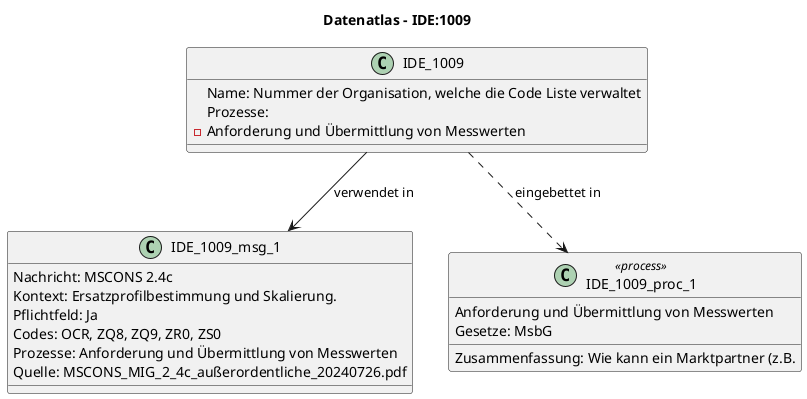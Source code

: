 @startuml
title Datenatlas – IDE:1009
class IDE_1009 {
  Name: Nummer der Organisation, welche die Code Liste verwaltet
  Prozesse:
    - Anforderung und Übermittlung von Messwerten
}
class IDE_1009_msg_1 {
  Nachricht: MSCONS 2.4c
  Kontext: Ersatzprofilbestimmung und Skalierung.
  Pflichtfeld: Ja
  Codes: OCR, ZQ8, ZQ9, ZR0, ZS0
  Prozesse: Anforderung und Übermittlung von Messwerten
  Quelle: MSCONS_MIG_2_4c_außerordentliche_20240726.pdf
}
IDE_1009 --> IDE_1009_msg_1 : verwendet in
class IDE_1009_proc_1 <<process>> {
  Anforderung und Übermittlung von Messwerten
  Gesetze: MsbG
  Zusammenfassung: Wie kann ein Marktpartner (z.B.
}
IDE_1009 ..> IDE_1009_proc_1 : eingebettet in
@enduml